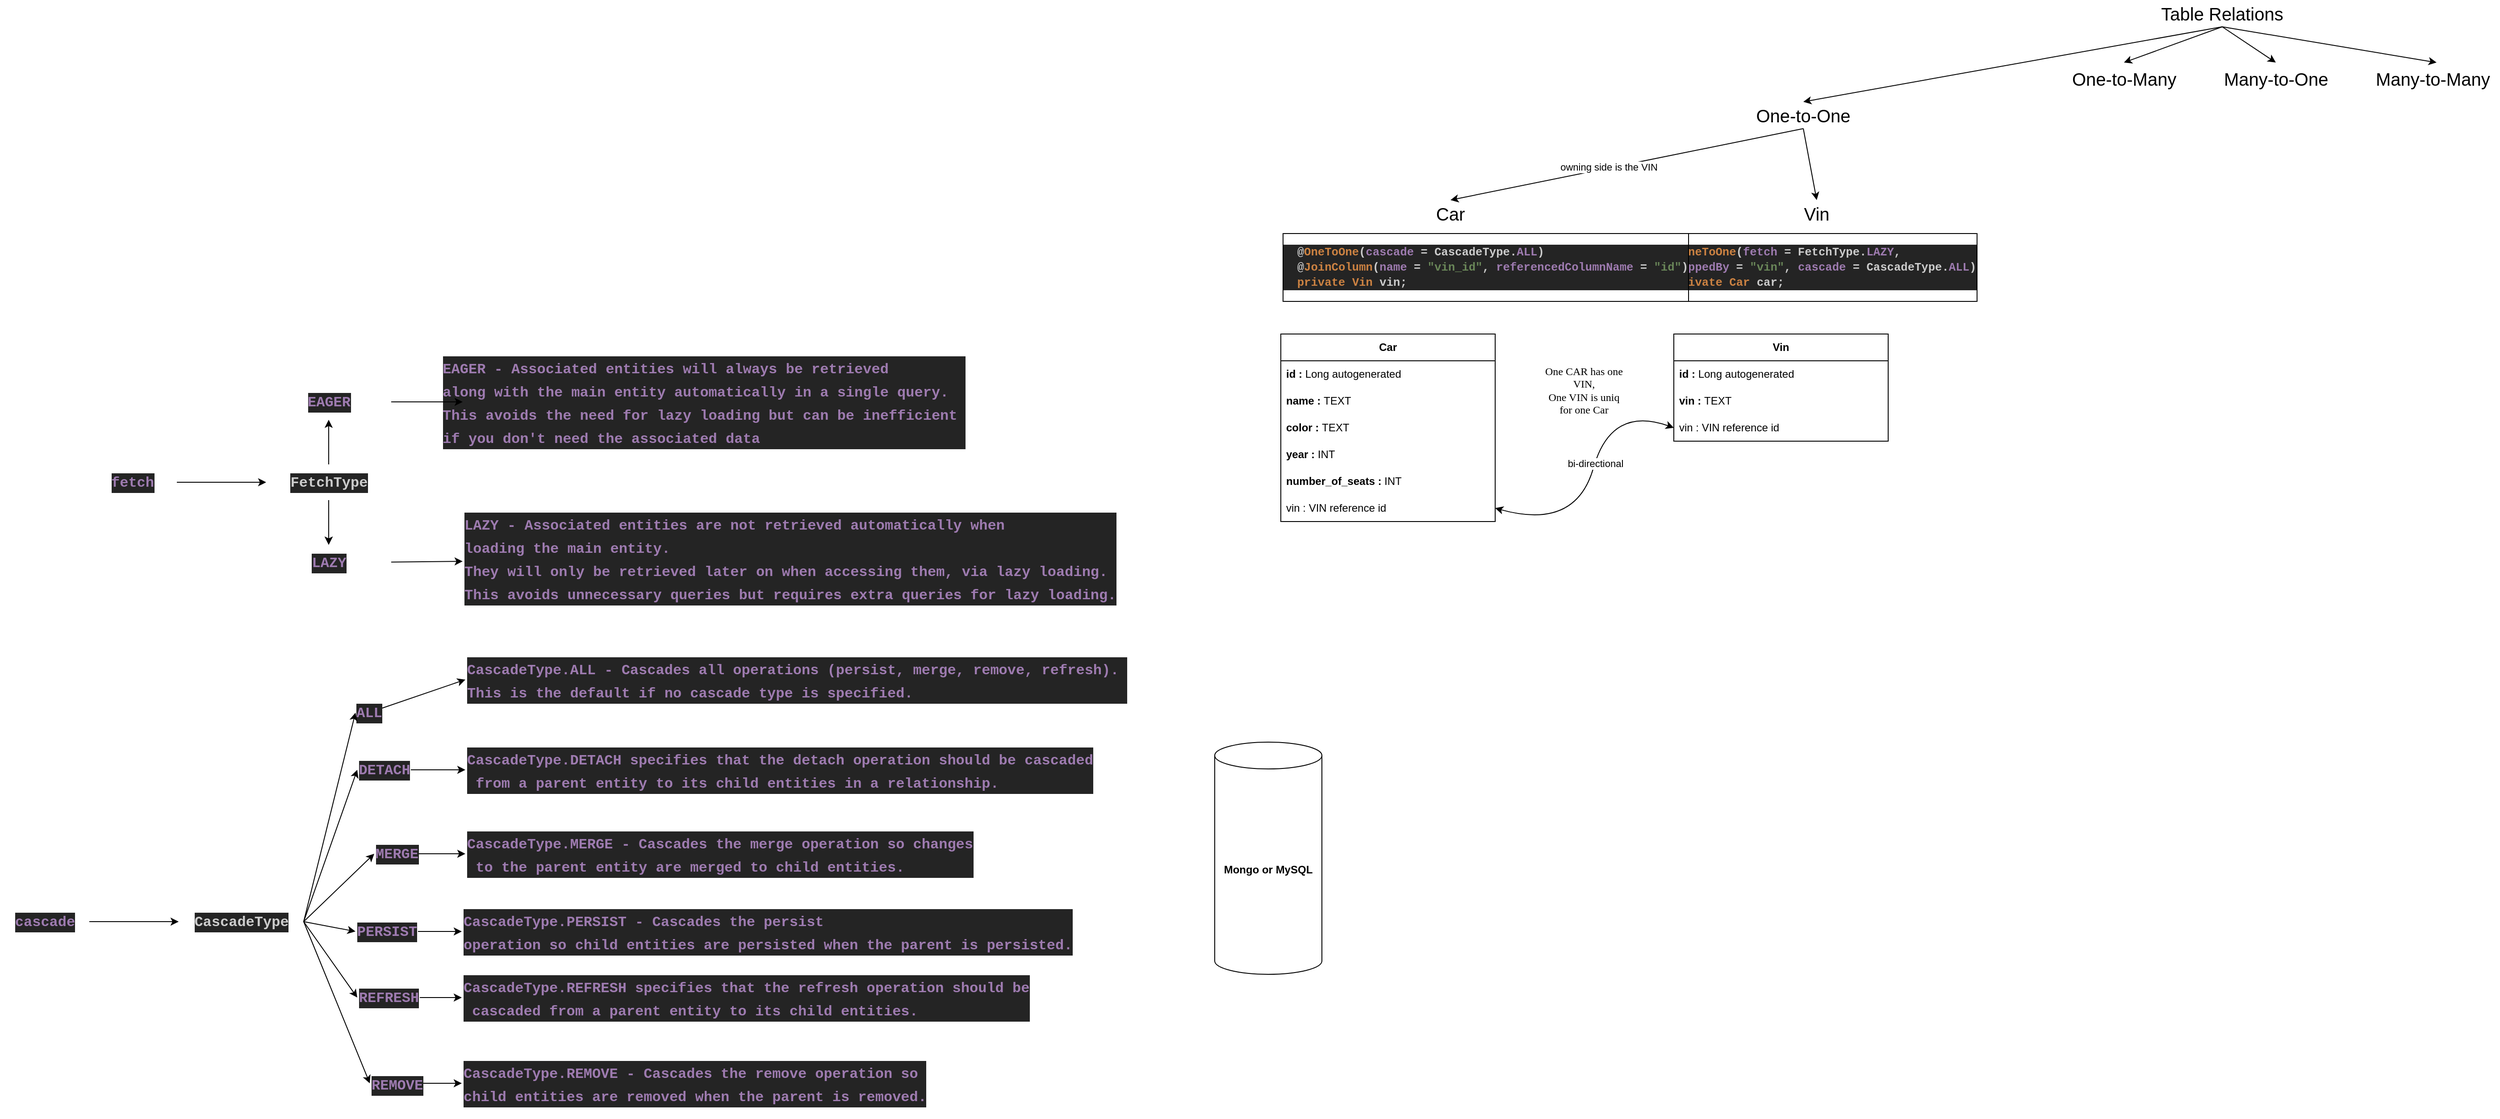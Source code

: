 <mxfile>
    <diagram id="2iBKjBLJWLR9v1AM_TlW" name="Page-1">
        <mxGraphModel dx="3933" dy="1759" grid="0" gridSize="10" guides="1" tooltips="1" connect="1" arrows="1" fold="1" page="0" pageScale="1" pageWidth="850" pageHeight="1100" math="0" shadow="0">
            <root>
                <mxCell id="0"/>
                <mxCell id="1" parent="0"/>
                <mxCell id="46" value="Mongo or MySQL" style="shape=cylinder3;whiteSpace=wrap;html=1;boundedLbl=1;backgroundOutline=1;size=15;fontStyle=1" parent="1" vertex="1">
                    <mxGeometry x="-768" y="-29" width="120" height="260" as="geometry"/>
                </mxCell>
                <mxCell id="94" style="edgeStyle=none;html=1;exitX=0.5;exitY=1;exitDx=0;exitDy=0;entryX=0.5;entryY=0;entryDx=0;entryDy=0;fontSize=12;fontColor=default;" parent="1" source="81" target="82" edge="1">
                    <mxGeometry relative="1" as="geometry"/>
                </mxCell>
                <mxCell id="96" style="edgeStyle=none;html=1;exitX=0.5;exitY=1;exitDx=0;exitDy=0;entryX=0.5;entryY=0;entryDx=0;entryDy=0;" parent="1" source="81" target="83" edge="1">
                    <mxGeometry relative="1" as="geometry"/>
                </mxCell>
                <mxCell id="97" style="edgeStyle=none;html=1;exitX=0.5;exitY=1;exitDx=0;exitDy=0;entryX=0.5;entryY=0;entryDx=0;entryDy=0;" parent="1" source="81" target="84" edge="1">
                    <mxGeometry relative="1" as="geometry"/>
                </mxCell>
                <mxCell id="98" style="edgeStyle=none;html=1;exitX=0.5;exitY=1;exitDx=0;exitDy=0;entryX=0.5;entryY=0;entryDx=0;entryDy=0;" parent="1" source="81" target="85" edge="1">
                    <mxGeometry relative="1" as="geometry"/>
                </mxCell>
                <mxCell id="81" value="&lt;font style=&quot;font-size: 20px;&quot;&gt;Table Relations&lt;/font&gt;" style="text;html=1;strokeColor=none;fillColor=none;align=center;verticalAlign=middle;whiteSpace=wrap;rounded=0;" parent="1" vertex="1">
                    <mxGeometry x="280" y="-860" width="160" height="30" as="geometry"/>
                </mxCell>
                <mxCell id="83" value="One-to-Many" style="text;whiteSpace=wrap;fontSize=20;" parent="1" vertex="1">
                    <mxGeometry x="190" y="-790" width="120" height="30" as="geometry"/>
                </mxCell>
                <mxCell id="84" value="Many-to-One" style="text;whiteSpace=wrap;fontSize=20;" parent="1" vertex="1">
                    <mxGeometry x="360" y="-790" width="120" height="30" as="geometry"/>
                </mxCell>
                <mxCell id="85" value="Many-to-Many" style="text;whiteSpace=wrap;fontSize=20;" parent="1" vertex="1">
                    <mxGeometry x="530" y="-790" width="140" height="30" as="geometry"/>
                </mxCell>
                <mxCell id="154" value="" style="group" parent="1" vertex="1" connectable="0">
                    <mxGeometry x="-694" y="-746" width="750" height="480" as="geometry"/>
                </mxCell>
                <mxCell id="82" value="One-to-One" style="text;strokeColor=none;fillColor=none;align=center;verticalAlign=middle;rounded=0;fontSize=20;fontColor=default;whiteSpace=wrap;" parent="154" vertex="1">
                    <mxGeometry x="530" width="110" height="30" as="geometry"/>
                </mxCell>
                <mxCell id="87" value="Car" style="text;html=1;strokeColor=none;fillColor=none;align=center;verticalAlign=middle;whiteSpace=wrap;rounded=0;fontSize=20;fontColor=default;labelBorderColor=none;labelBackgroundColor=default;" parent="154" vertex="1">
                    <mxGeometry x="160" y="110" width="60" height="30" as="geometry"/>
                </mxCell>
                <mxCell id="92" style="edgeStyle=none;html=1;exitX=0.5;exitY=1;exitDx=0;exitDy=0;entryX=0.5;entryY=0;entryDx=0;entryDy=0;fontSize=12;fontColor=default;" parent="154" source="82" target="87" edge="1">
                    <mxGeometry relative="1" as="geometry"/>
                </mxCell>
                <mxCell id="99" value="owning side is the VIN" style="edgeLabel;html=1;align=center;verticalAlign=middle;resizable=0;points=[];" parent="92" vertex="1" connectable="0">
                    <mxGeometry x="0.102" y="-2" relative="1" as="geometry">
                        <mxPoint y="1" as="offset"/>
                    </mxGeometry>
                </mxCell>
                <mxCell id="88" value="Vin" style="text;html=1;strokeColor=none;fillColor=none;align=center;verticalAlign=middle;whiteSpace=wrap;rounded=0;fontSize=20;fontColor=default;labelBorderColor=none;labelBackgroundColor=default;" parent="154" vertex="1">
                    <mxGeometry x="570" y="110" width="60" height="30" as="geometry"/>
                </mxCell>
                <mxCell id="93" style="edgeStyle=none;html=1;exitX=0.5;exitY=1;exitDx=0;exitDy=0;entryX=0.5;entryY=0;entryDx=0;entryDy=0;fontSize=12;fontColor=default;" parent="154" source="82" target="88" edge="1">
                    <mxGeometry relative="1" as="geometry"/>
                </mxCell>
                <mxCell id="91" value="&lt;pre style=&quot;font-size: 12px;&quot;&gt;&lt;div style=&quot;color: rgb(204, 204, 204); background-color: rgb(36, 36, 36); font-family: &amp;quot;Anonymous Pro&amp;quot;, &amp;quot;Fira Code&amp;quot;, &amp;quot;Cascadia Code&amp;quot;, Consolas, &amp;quot;Courier New&amp;quot;, monospace, &amp;quot;Droid Sans Mono&amp;quot;, &amp;quot;monospace&amp;quot;, monospace; font-weight: bold; font-size: 12.8px; line-height: 17px;&quot;&gt;&lt;div&gt; @&lt;span style=&quot;color: #cc8242;&quot;&gt;OneToOne&lt;/span&gt;(&lt;span style=&quot;color: #9e7bb0;&quot;&gt;fetch&lt;/span&gt; = FetchType.&lt;span style=&quot;color: #9e7bb0;&quot;&gt;LAZY&lt;/span&gt;,&lt;/div&gt;&lt;div&gt; &lt;span style=&quot;color: #9e7bb0;&quot;&gt;mappedBy&lt;/span&gt; = &lt;span style=&quot;color: #6a8759;&quot;&gt;&quot;vin&quot;&lt;/span&gt;, &lt;span style=&quot;color: #9e7bb0;&quot;&gt;cascade&lt;/span&gt; = CascadeType.&lt;span style=&quot;color: #9e7bb0;&quot;&gt;ALL&lt;/span&gt;)&lt;/div&gt;&lt;div&gt; &lt;span style=&quot;color: #cc8242;&quot;&gt;private&lt;/span&gt; &lt;span style=&quot;color: #cc8242;&quot;&gt;Car&lt;/span&gt; car;&lt;/div&gt;&lt;/div&gt;&lt;/pre&gt;" style="text;whiteSpace=wrap;html=1;fontSize=20;fontColor=default;labelBackgroundColor=default;labelBorderColor=default;" parent="154" vertex="1">
                    <mxGeometry x="430" y="140" width="320" height="90" as="geometry"/>
                </mxCell>
                <mxCell id="95" value="&lt;pre style=&quot;font-size: 12px;&quot;&gt;&lt;div style=&quot;color: rgb(204, 204, 204); background-color: rgb(36, 36, 36); font-family: &amp;quot;Anonymous Pro&amp;quot;, &amp;quot;Fira Code&amp;quot;, &amp;quot;Cascadia Code&amp;quot;, Consolas, &amp;quot;Courier New&amp;quot;, monospace, &amp;quot;Droid Sans Mono&amp;quot;, &amp;quot;monospace&amp;quot;, monospace; font-weight: bold; font-size: 12.8px; line-height: 17px;&quot;&gt;&lt;div&gt;  @&lt;span style=&quot;color: #cc8242;&quot;&gt;OneToOne&lt;/span&gt;(&lt;span style=&quot;color: #9e7bb0;&quot;&gt;cascade&lt;/span&gt; = CascadeType.&lt;span style=&quot;color: #9e7bb0;&quot;&gt;ALL&lt;/span&gt;)&lt;/div&gt;&lt;div&gt;  @&lt;span style=&quot;color: #cc8242;&quot;&gt;JoinColumn&lt;/span&gt;(&lt;span style=&quot;color: #9e7bb0;&quot;&gt;name&lt;/span&gt; = &lt;span style=&quot;color: #6a8759;&quot;&gt;&quot;vin_id&quot;&lt;/span&gt;, &lt;span style=&quot;color: #9e7bb0;&quot;&gt;referencedColumnName&lt;/span&gt; = &lt;span style=&quot;color: #6a8759;&quot;&gt;&quot;id&quot;&lt;/span&gt;)&lt;/div&gt;&lt;div&gt;  &lt;span style=&quot;color: #cc8242;&quot;&gt;private&lt;/span&gt; &lt;span style=&quot;color: #cc8242;&quot;&gt;Vin&lt;/span&gt; vin;&lt;/div&gt;&lt;/div&gt;&lt;/pre&gt;" style="text;whiteSpace=wrap;html=1;fontSize=20;fontColor=default;labelBackgroundColor=default;labelBorderColor=default;" parent="154" vertex="1">
                    <mxGeometry y="140" width="420" height="90" as="geometry"/>
                </mxCell>
                <mxCell id="129" value="Car" style="swimlane;fontStyle=1;childLayout=stackLayout;horizontal=1;startSize=30;horizontalStack=0;resizeParent=1;resizeParentMax=0;resizeLast=0;collapsible=1;marginBottom=0;whiteSpace=wrap;html=1;" parent="154" vertex="1">
                    <mxGeometry y="260" width="240" height="210" as="geometry">
                        <mxRectangle x="-620" y="-370" width="60" height="30" as="alternateBounds"/>
                    </mxGeometry>
                </mxCell>
                <mxCell id="130" value="id :&amp;nbsp;&lt;span style=&quot;font-weight: normal;&quot;&gt;Long autogenerated&lt;/span&gt;" style="text;strokeColor=none;fillColor=none;align=left;verticalAlign=middle;spacingLeft=4;spacingRight=4;overflow=hidden;points=[[0,0.5],[1,0.5]];portConstraint=eastwest;rotatable=0;whiteSpace=wrap;html=1;fontStyle=1" parent="129" vertex="1">
                    <mxGeometry y="30" width="240" height="30" as="geometry"/>
                </mxCell>
                <mxCell id="131" value="name : &lt;span style=&quot;font-weight: 400;&quot;&gt;TEXT&lt;/span&gt;" style="text;strokeColor=none;fillColor=none;align=left;verticalAlign=middle;spacingLeft=4;spacingRight=4;overflow=hidden;points=[[0,0.5],[1,0.5]];portConstraint=eastwest;rotatable=0;whiteSpace=wrap;html=1;fontStyle=1" parent="129" vertex="1">
                    <mxGeometry y="60" width="240" height="30" as="geometry"/>
                </mxCell>
                <mxCell id="132" value="color :&amp;nbsp;&lt;span style=&quot;font-weight: 400;&quot;&gt;TEXT&lt;/span&gt;" style="text;strokeColor=none;fillColor=none;align=left;verticalAlign=middle;spacingLeft=4;spacingRight=4;overflow=hidden;points=[[0,0.5],[1,0.5]];portConstraint=eastwest;rotatable=0;whiteSpace=wrap;html=1;fontStyle=1" parent="129" vertex="1">
                    <mxGeometry y="90" width="240" height="30" as="geometry"/>
                </mxCell>
                <mxCell id="134" value="year :&amp;nbsp;&lt;span style=&quot;font-weight: 400;&quot;&gt;INT&lt;/span&gt;" style="text;strokeColor=none;fillColor=none;align=left;verticalAlign=middle;spacingLeft=4;spacingRight=4;overflow=hidden;points=[[0,0.5],[1,0.5]];portConstraint=eastwest;rotatable=0;whiteSpace=wrap;html=1;fontStyle=1" parent="129" vertex="1">
                    <mxGeometry y="120" width="240" height="30" as="geometry"/>
                </mxCell>
                <mxCell id="135" value="number_of_seats :&amp;nbsp;&lt;span style=&quot;font-weight: 400;&quot;&gt;INT&lt;/span&gt;" style="text;strokeColor=none;fillColor=none;align=left;verticalAlign=middle;spacingLeft=4;spacingRight=4;overflow=hidden;points=[[0,0.5],[1,0.5]];portConstraint=eastwest;rotatable=0;whiteSpace=wrap;html=1;fontStyle=1" parent="129" vertex="1">
                    <mxGeometry y="150" width="240" height="30" as="geometry"/>
                </mxCell>
                <mxCell id="137" value="vin : VIN reference id" style="text;strokeColor=none;fillColor=none;align=left;verticalAlign=middle;spacingLeft=4;spacingRight=4;overflow=hidden;points=[[0,0.5],[1,0.5]];portConstraint=eastwest;rotatable=0;whiteSpace=wrap;html=1;" parent="129" vertex="1">
                    <mxGeometry y="180" width="240" height="30" as="geometry"/>
                </mxCell>
                <mxCell id="142" value="Vin" style="swimlane;fontStyle=1;childLayout=stackLayout;horizontal=1;startSize=30;horizontalStack=0;resizeParent=1;resizeParentMax=0;resizeLast=0;collapsible=1;marginBottom=0;whiteSpace=wrap;html=1;" parent="154" vertex="1">
                    <mxGeometry x="440" y="260" width="240" height="120" as="geometry">
                        <mxRectangle x="-620" y="-370" width="60" height="30" as="alternateBounds"/>
                    </mxGeometry>
                </mxCell>
                <mxCell id="143" value="id :&amp;nbsp;&lt;span style=&quot;font-weight: normal;&quot;&gt;Long autogenerated&lt;/span&gt;" style="text;strokeColor=none;fillColor=none;align=left;verticalAlign=middle;spacingLeft=4;spacingRight=4;overflow=hidden;points=[[0,0.5],[1,0.5]];portConstraint=eastwest;rotatable=0;whiteSpace=wrap;html=1;fontStyle=1" parent="142" vertex="1">
                    <mxGeometry y="30" width="240" height="30" as="geometry"/>
                </mxCell>
                <mxCell id="144" value="vin : &lt;span style=&quot;font-weight: 400;&quot;&gt;TEXT&lt;/span&gt;" style="text;strokeColor=none;fillColor=none;align=left;verticalAlign=middle;spacingLeft=4;spacingRight=4;overflow=hidden;points=[[0,0.5],[1,0.5]];portConstraint=eastwest;rotatable=0;whiteSpace=wrap;html=1;fontStyle=1" parent="142" vertex="1">
                    <mxGeometry y="60" width="240" height="30" as="geometry"/>
                </mxCell>
                <mxCell id="148" value="vin : VIN reference id" style="text;strokeColor=none;fillColor=none;align=left;verticalAlign=middle;spacingLeft=4;spacingRight=4;overflow=hidden;points=[[0,0.5],[1,0.5]];portConstraint=eastwest;rotatable=0;whiteSpace=wrap;html=1;" parent="142" vertex="1">
                    <mxGeometry y="90" width="240" height="30" as="geometry"/>
                </mxCell>
                <mxCell id="151" style="html=1;entryX=0;entryY=0.5;entryDx=0;entryDy=0;strokeColor=default;startArrow=classic;startFill=1;curved=1;" parent="154" target="148" edge="1">
                    <mxGeometry relative="1" as="geometry">
                        <mxPoint x="430.0" y="360" as="targetPoint"/>
                        <mxPoint x="240" y="455" as="sourcePoint"/>
                        <Array as="points">
                            <mxPoint x="330" y="480"/>
                            <mxPoint x="370" y="340"/>
                        </Array>
                    </mxGeometry>
                </mxCell>
                <mxCell id="152" value="bi-directional" style="edgeLabel;html=1;align=center;verticalAlign=middle;resizable=0;points=[];" parent="151" vertex="1" connectable="0">
                    <mxGeometry x="0.098" relative="1" as="geometry">
                        <mxPoint as="offset"/>
                    </mxGeometry>
                </mxCell>
                <mxCell id="211" value="One CAR has one VIN,&lt;br&gt;One VIN is uniq for one Car" style="text;html=1;strokeColor=none;fillColor=none;align=center;verticalAlign=middle;whiteSpace=wrap;rounded=0;fontFamily=Tahoma;" parent="154" vertex="1">
                    <mxGeometry x="291" y="288" width="97" height="70" as="geometry"/>
                </mxCell>
                <mxCell id="168" value="" style="group" parent="1" vertex="1" connectable="0">
                    <mxGeometry x="-2030" y="-480" width="1180" height="300" as="geometry"/>
                </mxCell>
                <mxCell id="155" value="&lt;div style=&quot;color: rgb(204, 204, 204); background-color: rgb(36, 36, 36); font-family: &amp;quot;Anonymous Pro&amp;quot;, &amp;quot;Fira Code&amp;quot;, &amp;quot;Cascadia Code&amp;quot;, Consolas, &amp;quot;Courier New&amp;quot;, monospace, &amp;quot;Droid Sans Mono&amp;quot;, &amp;quot;monospace&amp;quot;, monospace; font-size: 16px; line-height: 22px;&quot;&gt;&lt;span style=&quot;color: #9e7bb0;&quot;&gt;fetch&lt;/span&gt;&lt;/div&gt;" style="text;strokeColor=none;fillColor=none;html=1;fontSize=24;fontStyle=1;verticalAlign=middle;align=center;" parent="168" vertex="1">
                    <mxGeometry y="140" width="100" height="40" as="geometry"/>
                </mxCell>
                <mxCell id="157" value="&lt;div style=&quot;color: rgb(204, 204, 204); background-color: rgb(36, 36, 36); font-family: &amp;quot;Anonymous Pro&amp;quot;, &amp;quot;Fira Code&amp;quot;, &amp;quot;Cascadia Code&amp;quot;, Consolas, &amp;quot;Courier New&amp;quot;, monospace, &amp;quot;Droid Sans Mono&amp;quot;, &amp;quot;monospace&amp;quot;, monospace; font-size: 16px; line-height: 22px;&quot;&gt;FetchType&lt;/div&gt;" style="text;strokeColor=none;fillColor=none;html=1;fontSize=24;fontStyle=1;verticalAlign=middle;align=center;" parent="168" vertex="1">
                    <mxGeometry x="200" y="140" width="140" height="40" as="geometry"/>
                </mxCell>
                <mxCell id="158" value="" style="edgeStyle=none;curved=1;html=1;strokeColor=default;startArrow=none;startFill=0;" parent="168" source="155" target="157" edge="1">
                    <mxGeometry relative="1" as="geometry"/>
                </mxCell>
                <mxCell id="159" value="&lt;div style=&quot;color: rgb(204, 204, 204); background-color: rgb(36, 36, 36); font-family: &amp;quot;Anonymous Pro&amp;quot;, &amp;quot;Fira Code&amp;quot;, &amp;quot;Cascadia Code&amp;quot;, Consolas, &amp;quot;Courier New&amp;quot;, monospace, &amp;quot;Droid Sans Mono&amp;quot;, &amp;quot;monospace&amp;quot;, monospace; font-size: 16px; line-height: 22px;&quot;&gt;&lt;span style=&quot;color: #9e7bb0;&quot;&gt;LAZY&lt;/span&gt;&lt;/div&gt;" style="text;strokeColor=none;fillColor=none;html=1;fontSize=24;fontStyle=1;verticalAlign=middle;align=center;" parent="168" vertex="1">
                    <mxGeometry x="200" y="230" width="140" height="40" as="geometry"/>
                </mxCell>
                <mxCell id="160" value="" style="edgeStyle=none;curved=1;html=1;strokeColor=default;startArrow=none;startFill=0;" parent="168" source="157" target="159" edge="1">
                    <mxGeometry relative="1" as="geometry"/>
                </mxCell>
                <mxCell id="161" value="" style="edgeStyle=none;curved=1;html=1;strokeColor=default;startArrow=none;startFill=0;" parent="168" source="157" target="159" edge="1">
                    <mxGeometry relative="1" as="geometry"/>
                </mxCell>
                <mxCell id="162" value="&lt;div style=&quot;color: rgb(204, 204, 204); background-color: rgb(36, 36, 36); font-family: &amp;quot;Anonymous Pro&amp;quot;, &amp;quot;Fira Code&amp;quot;, &amp;quot;Cascadia Code&amp;quot;, Consolas, &amp;quot;Courier New&amp;quot;, monospace, &amp;quot;Droid Sans Mono&amp;quot;, &amp;quot;monospace&amp;quot;, monospace; font-size: 16px; line-height: 22px;&quot;&gt;&lt;div style=&quot;line-height: 22px;&quot;&gt;&lt;span style=&quot;color: #9e7bb0;&quot;&gt;EAGER&lt;/span&gt;&lt;/div&gt;&lt;/div&gt;" style="text;strokeColor=none;fillColor=none;html=1;fontSize=24;fontStyle=1;verticalAlign=middle;align=center;" parent="168" vertex="1">
                    <mxGeometry x="200" y="50" width="140" height="40" as="geometry"/>
                </mxCell>
                <mxCell id="163" value="" style="edgeStyle=none;curved=1;html=1;strokeColor=default;startArrow=none;startFill=0;" parent="168" source="157" target="162" edge="1">
                    <mxGeometry relative="1" as="geometry"/>
                </mxCell>
                <mxCell id="164" value="&lt;div style=&quot;background-color: rgb(36, 36, 36); line-height: 22px;&quot;&gt;&lt;div style=&quot;text-align: left; line-height: 22px;&quot;&gt;&lt;font face=&quot;Anonymous Pro, Fira Code, Cascadia Code, Consolas, Courier New, monospace, Droid Sans Mono, monospace, monospace&quot; color=&quot;#9e7bb0&quot;&gt;&lt;span style=&quot;font-size: 16px;&quot;&gt;EAGER - Associated entities will always be retrieved&lt;/span&gt;&lt;/font&gt;&lt;/div&gt;&lt;div style=&quot;text-align: left; line-height: 22px;&quot;&gt;&lt;font face=&quot;Anonymous Pro, Fira Code, Cascadia Code, Consolas, Courier New, monospace, Droid Sans Mono, monospace, monospace&quot; color=&quot;#9e7bb0&quot;&gt;&lt;span style=&quot;font-size: 16px;&quot;&gt;along with the main entity automatically in a single query.&amp;nbsp;&lt;/span&gt;&lt;/font&gt;&lt;/div&gt;&lt;div style=&quot;text-align: left; line-height: 22px;&quot;&gt;&lt;font face=&quot;Anonymous Pro, Fira Code, Cascadia Code, Consolas, Courier New, monospace, Droid Sans Mono, monospace, monospace&quot; color=&quot;#9e7bb0&quot;&gt;&lt;span style=&quot;font-size: 16px;&quot;&gt;This avoids the need for lazy loading but can be inefficient&amp;nbsp;&lt;/span&gt;&lt;/font&gt;&lt;/div&gt;&lt;div style=&quot;text-align: left; line-height: 22px;&quot;&gt;&lt;font face=&quot;Anonymous Pro, Fira Code, Cascadia Code, Consolas, Courier New, monospace, Droid Sans Mono, monospace, monospace&quot; color=&quot;#9e7bb0&quot;&gt;&lt;span style=&quot;font-size: 16px;&quot;&gt;if you don't need the associated data&lt;/span&gt;&lt;/font&gt;&lt;br&gt;&lt;/div&gt;&lt;/div&gt;" style="text;strokeColor=none;fillColor=none;html=1;fontSize=24;fontStyle=1;verticalAlign=middle;align=center;" parent="168" vertex="1">
                    <mxGeometry x="420" width="540" height="140" as="geometry"/>
                </mxCell>
                <mxCell id="165" value="" style="edgeStyle=none;curved=1;html=1;strokeColor=default;startArrow=none;startFill=0;" parent="168" source="162" target="164" edge="1">
                    <mxGeometry relative="1" as="geometry"/>
                </mxCell>
                <mxCell id="166" value="&lt;div style=&quot;background-color: rgb(36, 36, 36); line-height: 22px;&quot;&gt;&lt;font face=&quot;Anonymous Pro, Fira Code, Cascadia Code, Consolas, Courier New, monospace, Droid Sans Mono, monospace, monospace&quot; color=&quot;#9e7bb0&quot;&gt;&lt;span style=&quot;font-size: 16px;&quot;&gt;LAZY - Associated entities are not retrieved automatically when&lt;/span&gt;&lt;/font&gt;&lt;/div&gt;&lt;div style=&quot;background-color: rgb(36, 36, 36); line-height: 22px;&quot;&gt;&lt;span style=&quot;font-size: 16px; color: rgb(158, 123, 176); font-family: &amp;quot;Anonymous Pro&amp;quot;, &amp;quot;Fira Code&amp;quot;, &amp;quot;Cascadia Code&amp;quot;, Consolas, &amp;quot;Courier New&amp;quot;, monospace, &amp;quot;Droid Sans Mono&amp;quot;, monospace, monospace;&quot;&gt;loading the main entity.&lt;/span&gt;&lt;/div&gt;&lt;div style=&quot;background-color: rgb(36, 36, 36); line-height: 22px;&quot;&gt;&lt;font face=&quot;Anonymous Pro, Fira Code, Cascadia Code, Consolas, Courier New, monospace, Droid Sans Mono, monospace, monospace&quot; color=&quot;#9e7bb0&quot;&gt;&lt;span style=&quot;font-size: 16px;&quot;&gt;They will only be retrieved later on when accessing them, via lazy loading.&lt;/span&gt;&lt;/font&gt;&lt;/div&gt;&lt;div style=&quot;background-color: rgb(36, 36, 36); line-height: 22px;&quot;&gt;&lt;font face=&quot;Anonymous Pro, Fira Code, Cascadia Code, Consolas, Courier New, monospace, Droid Sans Mono, monospace, monospace&quot; color=&quot;#9e7bb0&quot;&gt;&lt;span style=&quot;font-size: 16px;&quot;&gt;This avoids unnecessary queries but requires extra queries for lazy loading.&lt;/span&gt;&lt;/font&gt;&lt;br&gt;&lt;/div&gt;" style="text;strokeColor=none;fillColor=none;html=1;fontSize=24;fontStyle=1;verticalAlign=middle;align=left;fontFamily=Tahoma;" parent="168" vertex="1">
                    <mxGeometry x="420" y="190" width="760" height="110" as="geometry"/>
                </mxCell>
                <mxCell id="167" value="" style="edgeStyle=none;curved=1;html=1;strokeColor=default;fontFamily=Tahoma;startArrow=none;startFill=0;" parent="168" source="159" target="166" edge="1">
                    <mxGeometry relative="1" as="geometry"/>
                </mxCell>
                <mxCell id="187" value="&lt;div style=&quot;background-color: rgb(36, 36, 36); line-height: 22px;&quot;&gt;&lt;div style=&quot;line-height: 22px;&quot;&gt;&lt;font face=&quot;Anonymous Pro, Fira Code, Cascadia Code, Consolas, Courier New, monospace, Droid Sans Mono, monospace, monospace&quot; color=&quot;#9e7bb0&quot;&gt;&lt;span style=&quot;font-size: 16px;&quot;&gt;CascadeType.ALL - Cascades all operations (persist, merge, remove, refresh).&amp;nbsp;&lt;/span&gt;&lt;/font&gt;&lt;/div&gt;&lt;div style=&quot;line-height: 22px;&quot;&gt;&lt;font face=&quot;Anonymous Pro, Fira Code, Cascadia Code, Consolas, Courier New, monospace, Droid Sans Mono, monospace, monospace&quot; color=&quot;#9e7bb0&quot;&gt;&lt;span style=&quot;font-size: 16px;&quot;&gt;This is the default if no cascade type is specified.&lt;/span&gt;&lt;/font&gt;&lt;br&gt;&lt;/div&gt;&lt;/div&gt;" style="text;strokeColor=none;fillColor=none;html=1;fontSize=24;fontStyle=1;verticalAlign=middle;align=left;fontFamily=Tahoma;" parent="1" vertex="1">
                    <mxGeometry x="-1607" y="-138" width="675" height="78" as="geometry"/>
                </mxCell>
                <mxCell id="188" value="" style="edgeStyle=none;curved=1;html=1;strokeColor=default;fontFamily=Tahoma;startArrow=none;startFill=0;entryX=0;entryY=0.5;entryDx=0;entryDy=0;" parent="1" source="173" target="187" edge="1">
                    <mxGeometry relative="1" as="geometry"/>
                </mxCell>
                <mxCell id="171" value="&lt;div style=&quot;color: rgb(204, 204, 204); background-color: rgb(36, 36, 36); font-family: &amp;quot;Anonymous Pro&amp;quot;, &amp;quot;Fira Code&amp;quot;, &amp;quot;Cascadia Code&amp;quot;, Consolas, &amp;quot;Courier New&amp;quot;, monospace, &amp;quot;Droid Sans Mono&amp;quot;, &amp;quot;monospace&amp;quot;, monospace; font-size: 16px; line-height: 22px;&quot;&gt;&lt;div style=&quot;line-height: 22px;&quot;&gt;CascadeType&lt;/div&gt;&lt;/div&gt;" style="text;strokeColor=none;fillColor=none;html=1;fontSize=24;fontStyle=1;verticalAlign=middle;align=center;" parent="1" vertex="1">
                    <mxGeometry x="-1928" y="152" width="140" height="40" as="geometry"/>
                </mxCell>
                <mxCell id="172" value="&lt;div style=&quot;color: rgb(204, 204, 204); background-color: rgb(36, 36, 36); font-family: &amp;quot;Anonymous Pro&amp;quot;, &amp;quot;Fira Code&amp;quot;, &amp;quot;Cascadia Code&amp;quot;, Consolas, &amp;quot;Courier New&amp;quot;, monospace, &amp;quot;Droid Sans Mono&amp;quot;, &amp;quot;monospace&amp;quot;, monospace; font-size: 16px; line-height: 22px;&quot;&gt;&lt;div style=&quot;line-height: 22px;&quot;&gt;&lt;span style=&quot;color: #9e7bb0;&quot;&gt;MERGE&lt;/span&gt;&lt;/div&gt;&lt;/div&gt;" style="text;strokeColor=none;fillColor=none;html=1;fontSize=24;fontStyle=1;verticalAlign=middle;align=center;" parent="1" vertex="1">
                    <mxGeometry x="-1709" y="76" width="50" height="40" as="geometry"/>
                </mxCell>
                <mxCell id="182" style="edgeStyle=none;curved=1;html=1;exitX=1;exitY=0.5;exitDx=0;exitDy=0;entryX=0;entryY=0.5;entryDx=0;entryDy=0;strokeColor=default;fontFamily=Tahoma;startArrow=none;startFill=0;" parent="1" source="171" target="172" edge="1">
                    <mxGeometry relative="1" as="geometry"/>
                </mxCell>
                <mxCell id="173" value="&lt;div style=&quot;color: rgb(204, 204, 204); background-color: rgb(36, 36, 36); font-family: &amp;quot;Anonymous Pro&amp;quot;, &amp;quot;Fira Code&amp;quot;, &amp;quot;Cascadia Code&amp;quot;, Consolas, &amp;quot;Courier New&amp;quot;, monospace, &amp;quot;Droid Sans Mono&amp;quot;, &amp;quot;monospace&amp;quot;, monospace; font-size: 16px; line-height: 22px;&quot;&gt;&lt;div style=&quot;line-height: 22px;&quot;&gt;&lt;span style=&quot;color: #9e7bb0;&quot;&gt;ALL&lt;/span&gt;&lt;/div&gt;&lt;/div&gt;" style="text;strokeColor=none;fillColor=none;html=1;fontSize=24;fontStyle=1;verticalAlign=middle;align=center;" parent="1" vertex="1">
                    <mxGeometry x="-1730" y="-82" width="30" height="40" as="geometry"/>
                </mxCell>
                <mxCell id="180" style="edgeStyle=none;curved=1;html=1;exitX=1;exitY=0.5;exitDx=0;exitDy=0;entryX=0;entryY=0.5;entryDx=0;entryDy=0;strokeColor=default;fontFamily=Tahoma;startArrow=none;startFill=0;" parent="1" source="171" target="173" edge="1">
                    <mxGeometry relative="1" as="geometry"/>
                </mxCell>
                <mxCell id="174" value="&lt;div style=&quot;color: rgb(204, 204, 204); background-color: rgb(36, 36, 36); font-family: &amp;quot;Anonymous Pro&amp;quot;, &amp;quot;Fira Code&amp;quot;, &amp;quot;Cascadia Code&amp;quot;, Consolas, &amp;quot;Courier New&amp;quot;, monospace, &amp;quot;Droid Sans Mono&amp;quot;, &amp;quot;monospace&amp;quot;, monospace; font-weight: bold; font-size: 16px; line-height: 22px;&quot;&gt;&lt;div&gt;&lt;span style=&quot;color: #9e7bb0;&quot;&gt;DETACH&lt;/span&gt;&lt;/div&gt;&lt;/div&gt;" style="text;strokeColor=none;fillColor=none;html=1;fontSize=24;fontStyle=1;verticalAlign=middle;align=center;fontFamily=Tahoma;" parent="1" vertex="1">
                    <mxGeometry x="-1728" y="-18" width="60" height="40" as="geometry"/>
                </mxCell>
                <mxCell id="181" style="edgeStyle=none;curved=1;html=1;exitX=1;exitY=0.5;exitDx=0;exitDy=0;entryX=0;entryY=0.5;entryDx=0;entryDy=0;strokeColor=default;fontFamily=Tahoma;startArrow=none;startFill=0;" parent="1" source="171" target="174" edge="1">
                    <mxGeometry relative="1" as="geometry"/>
                </mxCell>
                <mxCell id="176" value="&lt;div style=&quot;color: rgb(204, 204, 204); background-color: rgb(36, 36, 36); font-family: &amp;quot;Anonymous Pro&amp;quot;, &amp;quot;Fira Code&amp;quot;, &amp;quot;Cascadia Code&amp;quot;, Consolas, &amp;quot;Courier New&amp;quot;, monospace, &amp;quot;Droid Sans Mono&amp;quot;, &amp;quot;monospace&amp;quot;, monospace; font-size: 16px; line-height: 22px;&quot;&gt;&lt;div style=&quot;line-height: 22px;&quot;&gt;&lt;div style=&quot;line-height: 22px;&quot;&gt;&lt;span style=&quot;color: #9e7bb0;&quot;&gt;PERSIST&lt;/span&gt;&lt;/div&gt;&lt;/div&gt;&lt;/div&gt;" style="text;strokeColor=none;fillColor=none;html=1;fontSize=24;fontStyle=1;verticalAlign=middle;align=center;fontFamily=Tahoma;" parent="1" vertex="1">
                    <mxGeometry x="-1730" y="163" width="70" height="40" as="geometry"/>
                </mxCell>
                <mxCell id="183" style="edgeStyle=none;curved=1;html=1;exitX=1;exitY=0.5;exitDx=0;exitDy=0;entryX=0;entryY=0.5;entryDx=0;entryDy=0;strokeColor=default;fontFamily=Tahoma;startArrow=none;startFill=0;" parent="1" source="171" target="176" edge="1">
                    <mxGeometry relative="1" as="geometry"/>
                </mxCell>
                <mxCell id="178" value="&lt;div style=&quot;color: rgb(204, 204, 204); background-color: rgb(36, 36, 36); font-family: &amp;quot;Anonymous Pro&amp;quot;, &amp;quot;Fira Code&amp;quot;, &amp;quot;Cascadia Code&amp;quot;, Consolas, &amp;quot;Courier New&amp;quot;, monospace, &amp;quot;Droid Sans Mono&amp;quot;, &amp;quot;monospace&amp;quot;, monospace; font-size: 16px; line-height: 22px;&quot;&gt;&lt;div style=&quot;line-height: 22px;&quot;&gt;&lt;div style=&quot;line-height: 22px;&quot;&gt;&lt;div style=&quot;line-height: 22px;&quot;&gt;&lt;span style=&quot;color: #9e7bb0;&quot;&gt;REFRESH&lt;/span&gt;&lt;/div&gt;&lt;/div&gt;&lt;/div&gt;&lt;/div&gt;" style="text;strokeColor=none;fillColor=none;html=1;fontSize=24;fontStyle=1;verticalAlign=middle;align=center;fontFamily=Tahoma;" parent="1" vertex="1">
                    <mxGeometry x="-1728" y="237" width="70" height="40" as="geometry"/>
                </mxCell>
                <mxCell id="184" style="edgeStyle=none;curved=1;html=1;exitX=1;exitY=0.5;exitDx=0;exitDy=0;entryX=0;entryY=0.5;entryDx=0;entryDy=0;strokeColor=default;fontFamily=Tahoma;startArrow=none;startFill=0;" parent="1" source="171" target="178" edge="1">
                    <mxGeometry relative="1" as="geometry"/>
                </mxCell>
                <mxCell id="179" value="&lt;div style=&quot;color: rgb(204, 204, 204); background-color: rgb(36, 36, 36); font-family: &amp;quot;Anonymous Pro&amp;quot;, &amp;quot;Fira Code&amp;quot;, &amp;quot;Cascadia Code&amp;quot;, Consolas, &amp;quot;Courier New&amp;quot;, monospace, &amp;quot;Droid Sans Mono&amp;quot;, &amp;quot;monospace&amp;quot;, monospace; font-weight: bold; font-size: 16px; line-height: 22px;&quot;&gt;&lt;div&gt;&lt;span style=&quot;color: #9e7bb0;&quot;&gt;REMOVE&lt;/span&gt;&lt;/div&gt;&lt;/div&gt;" style="text;whiteSpace=wrap;html=1;fontFamily=Tahoma;" parent="1" vertex="1">
                    <mxGeometry x="-1714" y="338" width="60" height="30" as="geometry"/>
                </mxCell>
                <mxCell id="185" style="edgeStyle=none;curved=1;html=1;exitX=1;exitY=0.5;exitDx=0;exitDy=0;entryX=0;entryY=0.5;entryDx=0;entryDy=0;strokeColor=default;fontFamily=Tahoma;startArrow=none;startFill=0;" parent="1" source="171" target="179" edge="1">
                    <mxGeometry relative="1" as="geometry"/>
                </mxCell>
                <mxCell id="198" value="&lt;div style=&quot;background-color: rgb(36, 36, 36); line-height: 22px;&quot;&gt;&lt;div style=&quot;line-height: 22px;&quot;&gt;&lt;font face=&quot;Anonymous Pro, Fira Code, Cascadia Code, Consolas, Courier New, monospace, Droid Sans Mono, monospace, monospace&quot; color=&quot;#9e7bb0&quot;&gt;&lt;span style=&quot;font-size: 16px;&quot;&gt;CascadeType.PERSIST - Cascades the persist&lt;/span&gt;&lt;/font&gt;&lt;/div&gt;&lt;div style=&quot;line-height: 22px;&quot;&gt;&lt;font face=&quot;Anonymous Pro, Fira Code, Cascadia Code, Consolas, Courier New, monospace, Droid Sans Mono, monospace, monospace&quot; color=&quot;#9e7bb0&quot;&gt;&lt;span style=&quot;font-size: 16px;&quot;&gt;operation so child entities are persisted when the parent is persisted.&lt;/span&gt;&lt;/font&gt;&lt;br&gt;&lt;/div&gt;&lt;/div&gt;" style="text;strokeColor=none;fillColor=none;html=1;fontSize=24;fontStyle=1;verticalAlign=middle;align=left;fontFamily=Tahoma;" parent="1" vertex="1">
                    <mxGeometry x="-1611" y="144" width="630" height="78" as="geometry"/>
                </mxCell>
                <mxCell id="197" style="edgeStyle=none;curved=1;html=1;exitX=1;exitY=0.5;exitDx=0;exitDy=0;entryX=0;entryY=0.5;entryDx=0;entryDy=0;strokeColor=default;fontFamily=Tahoma;startArrow=none;startFill=0;" parent="1" source="176" target="198" edge="1">
                    <mxGeometry relative="1" as="geometry">
                        <mxPoint x="-1601" y="287" as="targetPoint"/>
                    </mxGeometry>
                </mxCell>
                <mxCell id="199" value="&lt;div style=&quot;background-color: rgb(36, 36, 36); line-height: 22px;&quot;&gt;&lt;div style=&quot;line-height: 22px;&quot;&gt;&lt;font face=&quot;Anonymous Pro, Fira Code, Cascadia Code, Consolas, Courier New, monospace, Droid Sans Mono, monospace, monospace&quot; color=&quot;#9e7bb0&quot;&gt;&lt;span style=&quot;font-size: 16px;&quot;&gt;CascadeType.MERGE - Cascades the merge operation so changes&lt;/span&gt;&lt;/font&gt;&lt;/div&gt;&lt;div style=&quot;line-height: 22px;&quot;&gt;&lt;font face=&quot;Anonymous Pro, Fira Code, Cascadia Code, Consolas, Courier New, monospace, Droid Sans Mono, monospace, monospace&quot; color=&quot;#9e7bb0&quot;&gt;&lt;span style=&quot;font-size: 16px;&quot;&gt;&amp;nbsp;to the parent entity are merged to child entities.&lt;/span&gt;&lt;/font&gt;&lt;br&gt;&lt;/div&gt;&lt;/div&gt;" style="text;strokeColor=none;fillColor=none;html=1;fontSize=24;fontStyle=1;verticalAlign=middle;align=left;fontFamily=Tahoma;" parent="1" vertex="1">
                    <mxGeometry x="-1607" y="57" width="515" height="78" as="geometry"/>
                </mxCell>
                <mxCell id="201" style="edgeStyle=none;curved=1;html=1;exitX=1;exitY=0.5;exitDx=0;exitDy=0;entryX=0;entryY=0.5;entryDx=0;entryDy=0;strokeColor=default;fontFamily=Tahoma;startArrow=none;startFill=0;" parent="1" source="172" target="199" edge="1">
                    <mxGeometry relative="1" as="geometry"/>
                </mxCell>
                <mxCell id="200" value="&lt;div style=&quot;background-color: rgb(36, 36, 36); line-height: 22px;&quot;&gt;&lt;div style=&quot;line-height: 22px;&quot;&gt;&lt;font face=&quot;Anonymous Pro, Fira Code, Cascadia Code, Consolas, Courier New, monospace, Droid Sans Mono, monospace, monospace&quot; color=&quot;#9e7bb0&quot;&gt;&lt;span style=&quot;font-size: 16px;&quot;&gt;CascadeType.REMOVE - Cascades the remove operation so&lt;/span&gt;&lt;/font&gt;&lt;/div&gt;&lt;div style=&quot;line-height: 22px;&quot;&gt;&lt;font face=&quot;Anonymous Pro, Fira Code, Cascadia Code, Consolas, Courier New, monospace, Droid Sans Mono, monospace, monospace&quot; color=&quot;#9e7bb0&quot;&gt;&lt;span style=&quot;font-size: 16px;&quot;&gt;child entities are removed when the parent is removed.&lt;/span&gt;&lt;/font&gt;&lt;br&gt;&lt;/div&gt;&lt;/div&gt;" style="text;strokeColor=none;fillColor=none;html=1;fontSize=24;fontStyle=1;verticalAlign=middle;align=left;fontFamily=Tahoma;" parent="1" vertex="1">
                    <mxGeometry x="-1611" y="314" width="481" height="78" as="geometry"/>
                </mxCell>
                <mxCell id="202" style="edgeStyle=none;curved=1;html=1;exitX=1;exitY=0.5;exitDx=0;exitDy=0;entryX=0;entryY=0.5;entryDx=0;entryDy=0;strokeColor=default;fontFamily=Tahoma;startArrow=none;startFill=0;" parent="1" source="179" target="200" edge="1">
                    <mxGeometry relative="1" as="geometry"/>
                </mxCell>
                <mxCell id="206" style="edgeStyle=none;curved=1;html=1;exitX=1;exitY=0.5;exitDx=0;exitDy=0;strokeColor=default;fontFamily=Tahoma;startArrow=none;startFill=0;entryX=0;entryY=0.5;entryDx=0;entryDy=0;" parent="1" source="178" target="205" edge="1">
                    <mxGeometry relative="1" as="geometry">
                        <mxPoint x="516.0" y="275.5" as="targetPoint"/>
                    </mxGeometry>
                </mxCell>
                <mxCell id="203" value="&lt;div style=&quot;background-color: rgb(36, 36, 36); line-height: 22px;&quot;&gt;&lt;div style=&quot;line-height: 22px;&quot;&gt;&lt;font face=&quot;Anonymous Pro, Fira Code, Cascadia Code, Consolas, Courier New, monospace, Droid Sans Mono, monospace, monospace&quot; color=&quot;#9e7bb0&quot;&gt;&lt;span style=&quot;font-size: 16px;&quot;&gt;CascadeType.DETACH specifies that the detach operation should be cascaded&lt;/span&gt;&lt;/font&gt;&lt;/div&gt;&lt;div style=&quot;line-height: 22px;&quot;&gt;&lt;font face=&quot;Anonymous Pro, Fira Code, Cascadia Code, Consolas, Courier New, monospace, Droid Sans Mono, monospace, monospace&quot; color=&quot;#9e7bb0&quot;&gt;&lt;span style=&quot;font-size: 16px;&quot;&gt;&amp;nbsp;from a parent entity to its child entities in a relationship.&lt;/span&gt;&lt;/font&gt;&lt;br&gt;&lt;/div&gt;&lt;/div&gt;" style="text;strokeColor=none;fillColor=none;html=1;fontSize=24;fontStyle=1;verticalAlign=middle;align=left;fontFamily=Tahoma;" parent="1" vertex="1">
                    <mxGeometry x="-1607" y="-37" width="647" height="78" as="geometry"/>
                </mxCell>
                <mxCell id="204" style="edgeStyle=none;curved=1;html=1;exitX=1;exitY=0.5;exitDx=0;exitDy=0;entryX=0;entryY=0.5;entryDx=0;entryDy=0;strokeColor=default;fontFamily=Tahoma;startArrow=none;startFill=0;" parent="1" source="174" target="203" edge="1">
                    <mxGeometry relative="1" as="geometry"/>
                </mxCell>
                <mxCell id="186" style="edgeStyle=none;curved=1;html=1;exitX=1;exitY=0.5;exitDx=0;exitDy=0;entryX=0;entryY=0.5;entryDx=0;entryDy=0;strokeColor=default;fontFamily=Tahoma;startArrow=none;startFill=0;" parent="1" source="170" target="171" edge="1">
                    <mxGeometry relative="1" as="geometry"/>
                </mxCell>
                <mxCell id="170" value="&lt;div style=&quot;color: rgb(204, 204, 204); background-color: rgb(36, 36, 36); font-family: &amp;quot;Anonymous Pro&amp;quot;, &amp;quot;Fira Code&amp;quot;, &amp;quot;Cascadia Code&amp;quot;, Consolas, &amp;quot;Courier New&amp;quot;, monospace, &amp;quot;Droid Sans Mono&amp;quot;, &amp;quot;monospace&amp;quot;, monospace; font-size: 16px; line-height: 22px;&quot;&gt;&lt;div style=&quot;line-height: 22px;&quot;&gt;&lt;span style=&quot;color: #9e7bb0;&quot;&gt;cascade&lt;/span&gt;&lt;/div&gt;&lt;/div&gt;" style="text;strokeColor=none;fillColor=none;html=1;fontSize=24;fontStyle=1;verticalAlign=middle;align=center;" parent="1" vertex="1">
                    <mxGeometry x="-2128" y="152" width="100" height="40" as="geometry"/>
                </mxCell>
                <mxCell id="205" value="&lt;div style=&quot;background-color: rgb(36, 36, 36); line-height: 22px;&quot;&gt;&lt;div style=&quot;line-height: 22px;&quot;&gt;&lt;font face=&quot;Anonymous Pro, Fira Code, Cascadia Code, Consolas, Courier New, monospace, Droid Sans Mono, monospace, monospace&quot; color=&quot;#9e7bb0&quot;&gt;&lt;span style=&quot;font-size: 16px;&quot;&gt;CascadeType.REFRESH specifies that the refresh operation should be&lt;/span&gt;&lt;/font&gt;&lt;/div&gt;&lt;div style=&quot;line-height: 22px;&quot;&gt;&lt;font face=&quot;Anonymous Pro, Fira Code, Cascadia Code, Consolas, Courier New, monospace, Droid Sans Mono, monospace, monospace&quot; color=&quot;#9e7bb0&quot;&gt;&lt;span style=&quot;font-size: 16px;&quot;&gt;&amp;nbsp;cascaded from a parent entity to its child entities.&lt;/span&gt;&lt;/font&gt;&lt;br&gt;&lt;/div&gt;&lt;/div&gt;" style="text;strokeColor=none;fillColor=none;html=1;fontSize=24;fontStyle=1;verticalAlign=middle;align=left;fontFamily=Tahoma;" parent="1" vertex="1">
                    <mxGeometry x="-1611" y="218" width="583" height="78" as="geometry"/>
                </mxCell>
            </root>
        </mxGraphModel>
    </diagram>
</mxfile>